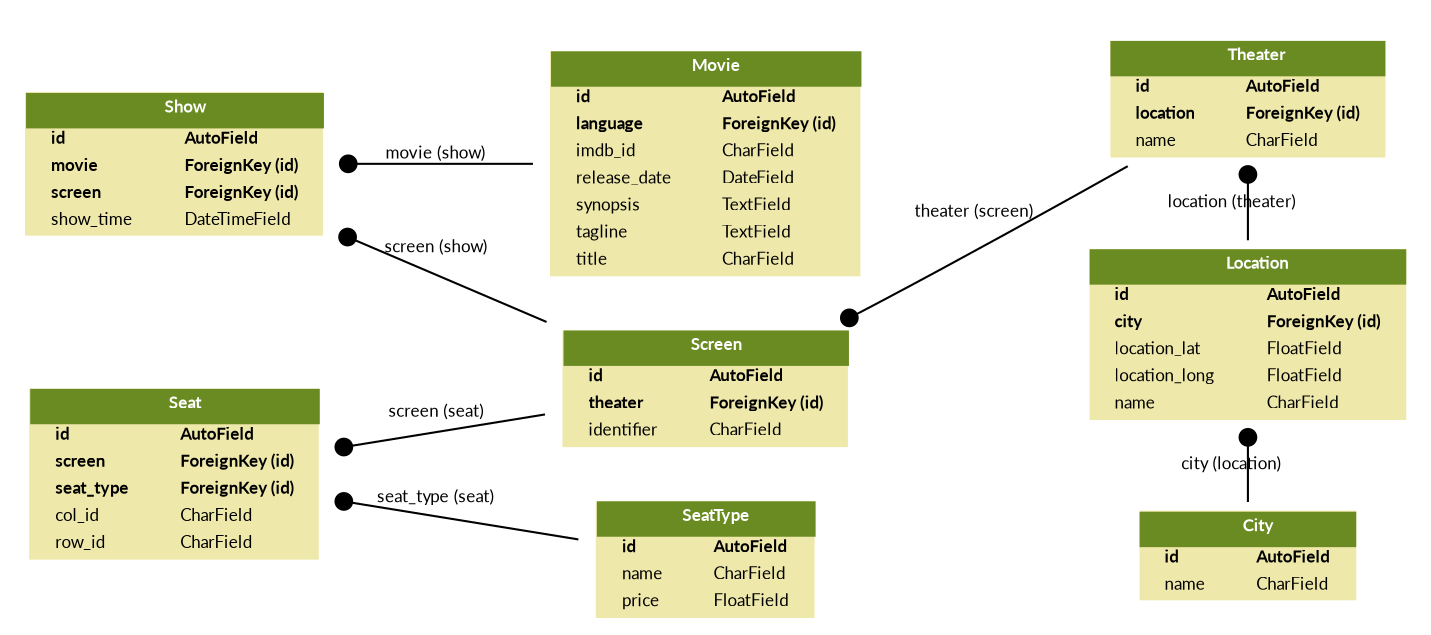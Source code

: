 digraph model_graph {
  // Dotfile by Django-Extensions graph_models
  // Created: 2018-04-03 17:32
  // Cli Options: booking_system -I Theater,City,Location,Seat,SeatType,Show,Movie,Screen

  rankdir = "LR";

  fontname = "Lato"
  fontsize = 8
  splines  = true

  node [
    fontname = "Lato"
    fontsize = 8
    shape = "plaintext"
  ]

  edge [
    fontname = "Lato"
    fontsize = 8
  ]

  // Labels


  booking_system_models_Movie [label=<
    <TABLE BGCOLOR="palegoldenrod" BORDER="0" CELLBORDER="0" CELLSPACING="0">
    <TR><TD COLSPAN="2" CELLPADDING="4" ALIGN="CENTER" BGCOLOR="olivedrab4">
    <FONT FACE="Lato Bold" COLOR="white">
    Movie
    </FONT></TD></TR>
  
    <TR><TD ALIGN="LEFT" BORDER="0">
    <FONT FACE="Lato Bold">id</FONT>
    </TD><TD ALIGN="LEFT">
    <FONT FACE="Lato Bold">AutoField</FONT>
    </TD></TR>
  
    <TR><TD ALIGN="LEFT" BORDER="0">
    <FONT FACE="Lato Bold">language</FONT>
    </TD><TD ALIGN="LEFT">
    <FONT FACE="Lato Bold">ForeignKey (id)</FONT>
    </TD></TR>
  
    <TR><TD ALIGN="LEFT" BORDER="0">
    <FONT FACE="Lato ">imdb_id</FONT>
    </TD><TD ALIGN="LEFT">
    <FONT FACE="Lato ">CharField</FONT>
    </TD></TR>
  
    <TR><TD ALIGN="LEFT" BORDER="0">
    <FONT FACE="Lato ">release_date</FONT>
    </TD><TD ALIGN="LEFT">
    <FONT FACE="Lato ">DateField</FONT>
    </TD></TR>
  
    <TR><TD ALIGN="LEFT" BORDER="0">
    <FONT FACE="Lato ">synopsis</FONT>
    </TD><TD ALIGN="LEFT">
    <FONT FACE="Lato ">TextField</FONT>
    </TD></TR>
  
    <TR><TD ALIGN="LEFT" BORDER="0">
    <FONT FACE="Lato ">tagline</FONT>
    </TD><TD ALIGN="LEFT">
    <FONT FACE="Lato ">TextField</FONT>
    </TD></TR>
  
    <TR><TD ALIGN="LEFT" BORDER="0">
    <FONT FACE="Lato ">title</FONT>
    </TD><TD ALIGN="LEFT">
    <FONT FACE="Lato ">CharField</FONT>
    </TD></TR>
  
    </TABLE>
    >]

  booking_system_models_SeatType [label=<
    <TABLE BGCOLOR="palegoldenrod" BORDER="0" CELLBORDER="0" CELLSPACING="0">
    <TR><TD COLSPAN="2" CELLPADDING="4" ALIGN="CENTER" BGCOLOR="olivedrab4">
    <FONT FACE="Lato Bold" COLOR="white">
    SeatType
    </FONT></TD></TR>
  
    <TR><TD ALIGN="LEFT" BORDER="0">
    <FONT FACE="Lato Bold">id</FONT>
    </TD><TD ALIGN="LEFT">
    <FONT FACE="Lato Bold">AutoField</FONT>
    </TD></TR>
  
    <TR><TD ALIGN="LEFT" BORDER="0">
    <FONT FACE="Lato ">name</FONT>
    </TD><TD ALIGN="LEFT">
    <FONT FACE="Lato ">CharField</FONT>
    </TD></TR>
  
    <TR><TD ALIGN="LEFT" BORDER="0">
    <FONT FACE="Lato ">price</FONT>
    </TD><TD ALIGN="LEFT">
    <FONT FACE="Lato ">FloatField</FONT>
    </TD></TR>
  
    </TABLE>
    >]
{
    rank = same;

  booking_system_models_City [label=<
    <TABLE BGCOLOR="palegoldenrod" BORDER="0" CELLBORDER="0" CELLSPACING="0">
    <TR><TD COLSPAN="2" CELLPADDING="4" ALIGN="CENTER" BGCOLOR="olivedrab4">
    <FONT FACE="Lato Bold" COLOR="white">
    City
    </FONT></TD></TR>
  
    <TR><TD ALIGN="LEFT" BORDER="0">
    <FONT FACE="Lato Bold">id</FONT>
    </TD><TD ALIGN="LEFT">
    <FONT FACE="Lato Bold">AutoField</FONT>
    </TD></TR>
  
    <TR><TD ALIGN="LEFT" BORDER="0">
    <FONT FACE="Lato ">name</FONT>
    </TD><TD ALIGN="LEFT">
    <FONT FACE="Lato ">CharField</FONT>
    </TD></TR>
  
    </TABLE>
    >]

  booking_system_models_Location [label=<
    <TABLE BGCOLOR="palegoldenrod" BORDER="0" CELLBORDER="0" CELLSPACING="0">
    <TR><TD COLSPAN="2" CELLPADDING="4" ALIGN="CENTER" BGCOLOR="olivedrab4">
    <FONT FACE="Lato Bold" COLOR="white">
    Location
    </FONT></TD></TR>
  
    <TR><TD ALIGN="LEFT" BORDER="0">
    <FONT FACE="Lato Bold">id</FONT>
    </TD><TD ALIGN="LEFT">
    <FONT FACE="Lato Bold">AutoField</FONT>
    </TD></TR>
  
    <TR><TD ALIGN="LEFT" BORDER="0">
    <FONT FACE="Lato Bold">city</FONT>
    </TD><TD ALIGN="LEFT">
    <FONT FACE="Lato Bold">ForeignKey (id)</FONT>
    </TD></TR>
  
    <TR><TD ALIGN="LEFT" BORDER="0">
    <FONT FACE="Lato ">location_lat</FONT>
    </TD><TD ALIGN="LEFT">
    <FONT FACE="Lato ">FloatField</FONT>
    </TD></TR>
  
    <TR><TD ALIGN="LEFT" BORDER="0">
    <FONT FACE="Lato ">location_long</FONT>
    </TD><TD ALIGN="LEFT">
    <FONT FACE="Lato ">FloatField</FONT>
    </TD></TR>
  
    <TR><TD ALIGN="LEFT" BORDER="0">
    <FONT FACE="Lato ">name</FONT>
    </TD><TD ALIGN="LEFT">
    <FONT FACE="Lato ">CharField</FONT>
    </TD></TR>
  
    </TABLE>
    >]

  booking_system_models_Theater [label=<
    <TABLE BGCOLOR="palegoldenrod" BORDER="0" CELLBORDER="0" CELLSPACING="0">
    <TR><TD COLSPAN="2" CELLPADDING="4" ALIGN="CENTER" BGCOLOR="olivedrab4">
    <FONT FACE="Lato Bold" COLOR="white">
    Theater
    </FONT></TD></TR>
  
    <TR><TD ALIGN="LEFT" BORDER="0">
    <FONT FACE="Lato Bold">id</FONT>
    </TD><TD ALIGN="LEFT">
    <FONT FACE="Lato Bold">AutoField</FONT>
    </TD></TR>
  
    <TR><TD ALIGN="LEFT" BORDER="0">
    <FONT FACE="Lato Bold">location</FONT>
    </TD><TD ALIGN="LEFT">
    <FONT FACE="Lato Bold">ForeignKey (id)</FONT>
    </TD></TR>
  
    <TR><TD ALIGN="LEFT" BORDER="0">
    <FONT FACE="Lato ">name</FONT>
    </TD><TD ALIGN="LEFT">
    <FONT FACE="Lato ">CharField</FONT>
    </TD></TR>
  
    </TABLE>
    >]
}

  booking_system_models_Screen [label=<
    <TABLE BGCOLOR="palegoldenrod" BORDER="0" CELLBORDER="0" CELLSPACING="0">
    <TR><TD COLSPAN="2" CELLPADDING="4" ALIGN="CENTER" BGCOLOR="olivedrab4">
    <FONT FACE="Lato Bold" COLOR="white">
    Screen
    </FONT></TD></TR>
  
    <TR><TD ALIGN="LEFT" BORDER="0">
    <FONT FACE="Lato Bold">id</FONT>
    </TD><TD ALIGN="LEFT">
    <FONT FACE="Lato Bold">AutoField</FONT>
    </TD></TR>
  
    <TR><TD ALIGN="LEFT" BORDER="0">
    <FONT FACE="Lato Bold">theater</FONT>
    </TD><TD ALIGN="LEFT">
    <FONT FACE="Lato Bold">ForeignKey (id)</FONT>
    </TD></TR>
  
    <TR><TD ALIGN="LEFT" BORDER="0">
    <FONT FACE="Lato ">identifier</FONT>
    </TD><TD ALIGN="LEFT">
    <FONT FACE="Lato ">CharField</FONT>
    </TD></TR>
  
    </TABLE>
    >]

  booking_system_models_Show [label=<
    <TABLE BGCOLOR="palegoldenrod" BORDER="0" CELLBORDER="0" CELLSPACING="0">
    <TR><TD COLSPAN="2" CELLPADDING="4" ALIGN="CENTER" BGCOLOR="olivedrab4">
    <FONT FACE="Lato Bold" COLOR="white">
    Show
    </FONT></TD></TR>
  
    <TR><TD ALIGN="LEFT" BORDER="0">
    <FONT FACE="Lato Bold">id</FONT>
    </TD><TD ALIGN="LEFT">
    <FONT FACE="Lato Bold">AutoField</FONT>
    </TD></TR>
  
    <TR><TD ALIGN="LEFT" BORDER="0">
    <FONT FACE="Lato Bold">movie</FONT>
    </TD><TD ALIGN="LEFT">
    <FONT FACE="Lato Bold">ForeignKey (id)</FONT>
    </TD></TR>
  
    <TR><TD ALIGN="LEFT" BORDER="0">
    <FONT FACE="Lato Bold">screen</FONT>
    </TD><TD ALIGN="LEFT">
    <FONT FACE="Lato Bold">ForeignKey (id)</FONT>
    </TD></TR>
  
    <TR><TD ALIGN="LEFT" BORDER="0">
    <FONT FACE="Lato ">show_time</FONT>
    </TD><TD ALIGN="LEFT">
    <FONT FACE="Lato ">DateTimeField</FONT>
    </TD></TR>
  
    </TABLE>
    >]

  booking_system_models_Seat [label=<
    <TABLE BGCOLOR="palegoldenrod" BORDER="0" CELLBORDER="0" CELLSPACING="0">
    <TR><TD COLSPAN="2" CELLPADDING="4" ALIGN="CENTER" BGCOLOR="olivedrab4">
    <FONT FACE="Lato Bold" COLOR="white">
    Seat
    </FONT></TD></TR>
  
    <TR><TD ALIGN="LEFT" BORDER="0">
    <FONT FACE="Lato Bold">id</FONT>
    </TD><TD ALIGN="LEFT">
    <FONT FACE="Lato Bold">AutoField</FONT>
    </TD></TR>
  
    <TR><TD ALIGN="LEFT" BORDER="0">
    <FONT FACE="Lato Bold">screen</FONT>
    </TD><TD ALIGN="LEFT">
    <FONT FACE="Lato Bold">ForeignKey (id)</FONT>
    </TD></TR>
  
    <TR><TD ALIGN="LEFT" BORDER="0">
    <FONT FACE="Lato Bold">seat_type</FONT>
    </TD><TD ALIGN="LEFT">
    <FONT FACE="Lato Bold">ForeignKey (id)</FONT>
    </TD></TR>
  
    <TR><TD ALIGN="LEFT" BORDER="0">
    <FONT FACE="Lato ">col_id</FONT>
    </TD><TD ALIGN="LEFT">
    <FONT FACE="Lato ">CharField</FONT>
    </TD></TR>
  
    <TR><TD ALIGN="LEFT" BORDER="0">
    <FONT FACE="Lato ">row_id</FONT>
    </TD><TD ALIGN="LEFT">
    <FONT FACE="Lato ">CharField</FONT>
    </TD></TR>
  
    </TABLE>
    >]




  // Relations

/*
  booking_system_models_Movie -> _
  [label=""] ;

  booking_system_models_Movie -> _
  [label=""] ;

  booking_system_models_Movie -> _
  [label=""] ;
*/

  booking_system_models_Location -> booking_system_models_City
  [label="city (location)"] [arrowhead=none, arrowtail=dot, dir=both];

  booking_system_models_Theater -> booking_system_models_Location
  [label="location (theater)"] [arrowhead=none, arrowtail=dot, dir=both];

  booking_system_models_Screen -> booking_system_models_Theater
  [label="theater (screen)"] [arrowhead=none, arrowtail=dot, dir=both];

  booking_system_models_Show -> booking_system_models_Movie
  [label="movie (show)"] [arrowhead=none, arrowtail=dot, dir=both];

  booking_system_models_Show -> booking_system_models_Screen
  [label="screen (show)"] [arrowhead=none, arrowtail=dot, dir=both];

  booking_system_models_Seat -> booking_system_models_Screen
  [label="screen (seat)"] [arrowhead=none, arrowtail=dot, dir=both];

  booking_system_models_Seat -> booking_system_models_SeatType
  [label="seat_type (seat)"] [arrowhead=none, arrowtail=dot, dir=both];

  booking_system_models_Theater -> booking_system_models_Show
  [label=""] [arrowhead=none, arrowtail=dot, dir=both, style=invis];


}

